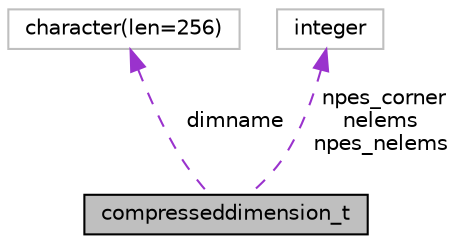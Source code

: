 digraph "compresseddimension_t"
{
 // INTERACTIVE_SVG=YES
 // LATEX_PDF_SIZE
  edge [fontname="Helvetica",fontsize="10",labelfontname="Helvetica",labelfontsize="10"];
  node [fontname="Helvetica",fontsize="10",shape=record];
  Node1 [label="compresseddimension_t",height=0.2,width=0.4,color="black", fillcolor="grey75", style="filled", fontcolor="black",tooltip="Compressed dimension."];
  Node2 -> Node1 [dir="back",color="darkorchid3",fontsize="10",style="dashed",label=" dimname" ,fontname="Helvetica"];
  Node2 [label="character(len=256)",height=0.2,width=0.4,color="grey75", fillcolor="white", style="filled",tooltip=" "];
  Node3 -> Node1 [dir="back",color="darkorchid3",fontsize="10",style="dashed",label=" npes_corner\nnelems\nnpes_nelems" ,fontname="Helvetica"];
  Node3 [label="integer",height=0.2,width=0.4,color="grey75", fillcolor="white", style="filled",tooltip=" "];
}
